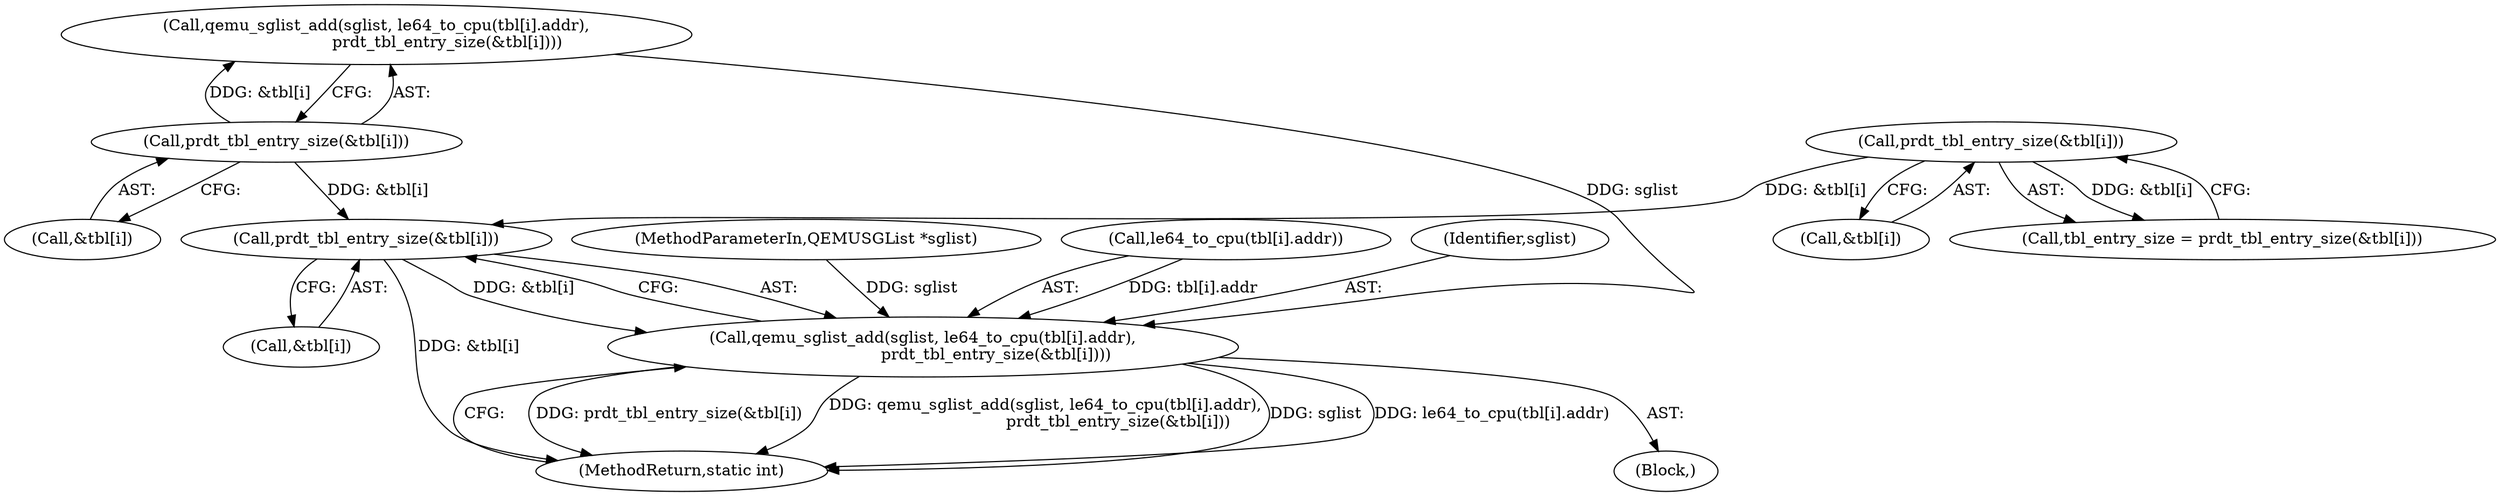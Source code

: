 digraph "0_qemu_3251bdcf1c67427d964517053c3d185b46e618e8@array" {
"1000336" [label="(Call,prdt_tbl_entry_size(&tbl[i]))"];
"1000226" [label="(Call,prdt_tbl_entry_size(&tbl[i]))"];
"1000312" [label="(Call,prdt_tbl_entry_size(&tbl[i]))"];
"1000328" [label="(Call,qemu_sglist_add(sglist, le64_to_cpu(tbl[i].addr),\n                             prdt_tbl_entry_size(&tbl[i])))"];
"1000313" [label="(Call,&tbl[i])"];
"1000328" [label="(Call,qemu_sglist_add(sglist, le64_to_cpu(tbl[i].addr),\n                             prdt_tbl_entry_size(&tbl[i])))"];
"1000304" [label="(Call,qemu_sglist_add(sglist, le64_to_cpu(tbl[i].addr),\n                            prdt_tbl_entry_size(&tbl[i])))"];
"1000336" [label="(Call,prdt_tbl_entry_size(&tbl[i]))"];
"1000224" [label="(Call,tbl_entry_size = prdt_tbl_entry_size(&tbl[i]))"];
"1000226" [label="(Call,prdt_tbl_entry_size(&tbl[i]))"];
"1000105" [label="(MethodParameterIn,QEMUSGList *sglist)"];
"1000337" [label="(Call,&tbl[i])"];
"1000312" [label="(Call,prdt_tbl_entry_size(&tbl[i]))"];
"1000227" [label="(Call,&tbl[i])"];
"1000107" [label="(Block,)"];
"1000329" [label="(Identifier,sglist)"];
"1000341" [label="(MethodReturn,static int)"];
"1000330" [label="(Call,le64_to_cpu(tbl[i].addr))"];
"1000336" -> "1000328"  [label="AST: "];
"1000336" -> "1000337"  [label="CFG: "];
"1000337" -> "1000336"  [label="AST: "];
"1000328" -> "1000336"  [label="CFG: "];
"1000336" -> "1000341"  [label="DDG: &tbl[i]"];
"1000336" -> "1000328"  [label="DDG: &tbl[i]"];
"1000226" -> "1000336"  [label="DDG: &tbl[i]"];
"1000312" -> "1000336"  [label="DDG: &tbl[i]"];
"1000226" -> "1000224"  [label="AST: "];
"1000226" -> "1000227"  [label="CFG: "];
"1000227" -> "1000226"  [label="AST: "];
"1000224" -> "1000226"  [label="CFG: "];
"1000226" -> "1000224"  [label="DDG: &tbl[i]"];
"1000312" -> "1000304"  [label="AST: "];
"1000312" -> "1000313"  [label="CFG: "];
"1000313" -> "1000312"  [label="AST: "];
"1000304" -> "1000312"  [label="CFG: "];
"1000312" -> "1000304"  [label="DDG: &tbl[i]"];
"1000328" -> "1000107"  [label="AST: "];
"1000329" -> "1000328"  [label="AST: "];
"1000330" -> "1000328"  [label="AST: "];
"1000341" -> "1000328"  [label="CFG: "];
"1000328" -> "1000341"  [label="DDG: prdt_tbl_entry_size(&tbl[i])"];
"1000328" -> "1000341"  [label="DDG: qemu_sglist_add(sglist, le64_to_cpu(tbl[i].addr),\n                             prdt_tbl_entry_size(&tbl[i]))"];
"1000328" -> "1000341"  [label="DDG: sglist"];
"1000328" -> "1000341"  [label="DDG: le64_to_cpu(tbl[i].addr)"];
"1000304" -> "1000328"  [label="DDG: sglist"];
"1000105" -> "1000328"  [label="DDG: sglist"];
"1000330" -> "1000328"  [label="DDG: tbl[i].addr"];
}
